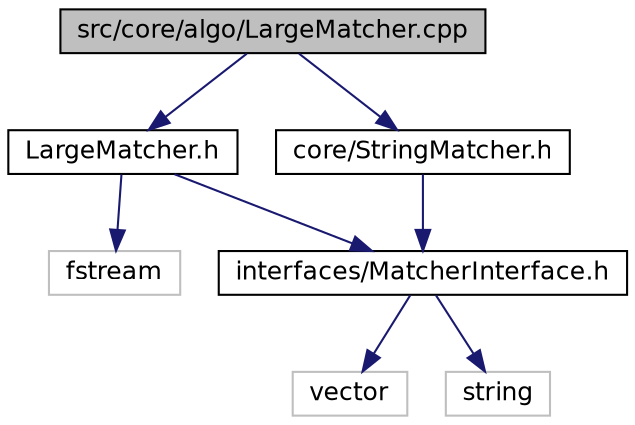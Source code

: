digraph "src/core/algo/LargeMatcher.cpp"
{
 // INTERACTIVE_SVG=YES
 // LATEX_PDF_SIZE
  edge [fontname="Helvetica",fontsize="12",labelfontname="Helvetica",labelfontsize="12"];
  node [fontname="Helvetica",fontsize="12",shape=record];
  Node1 [label="src/core/algo/LargeMatcher.cpp",height=0.2,width=0.4,color="black", fillcolor="grey75", style="filled", fontcolor="black",tooltip=" "];
  Node1 -> Node2 [color="midnightblue",fontsize="12",style="solid",fontname="Helvetica"];
  Node2 [label="LargeMatcher.h",height=0.2,width=0.4,color="black", fillcolor="white", style="filled",URL="$a00005.html",tooltip=" "];
  Node2 -> Node3 [color="midnightblue",fontsize="12",style="solid",fontname="Helvetica"];
  Node3 [label="fstream",height=0.2,width=0.4,color="grey75", fillcolor="white", style="filled",tooltip=" "];
  Node2 -> Node4 [color="midnightblue",fontsize="12",style="solid",fontname="Helvetica"];
  Node4 [label="interfaces/MatcherInterface.h",height=0.2,width=0.4,color="black", fillcolor="white", style="filled",URL="$a00044.html",tooltip=" "];
  Node4 -> Node5 [color="midnightblue",fontsize="12",style="solid",fontname="Helvetica"];
  Node5 [label="vector",height=0.2,width=0.4,color="grey75", fillcolor="white", style="filled",tooltip=" "];
  Node4 -> Node6 [color="midnightblue",fontsize="12",style="solid",fontname="Helvetica"];
  Node6 [label="string",height=0.2,width=0.4,color="grey75", fillcolor="white", style="filled",tooltip=" "];
  Node1 -> Node7 [color="midnightblue",fontsize="12",style="solid",fontname="Helvetica"];
  Node7 [label="core/StringMatcher.h",height=0.2,width=0.4,color="black", fillcolor="white", style="filled",URL="$a00002.html",tooltip=" "];
  Node7 -> Node4 [color="midnightblue",fontsize="12",style="solid",fontname="Helvetica"];
}
